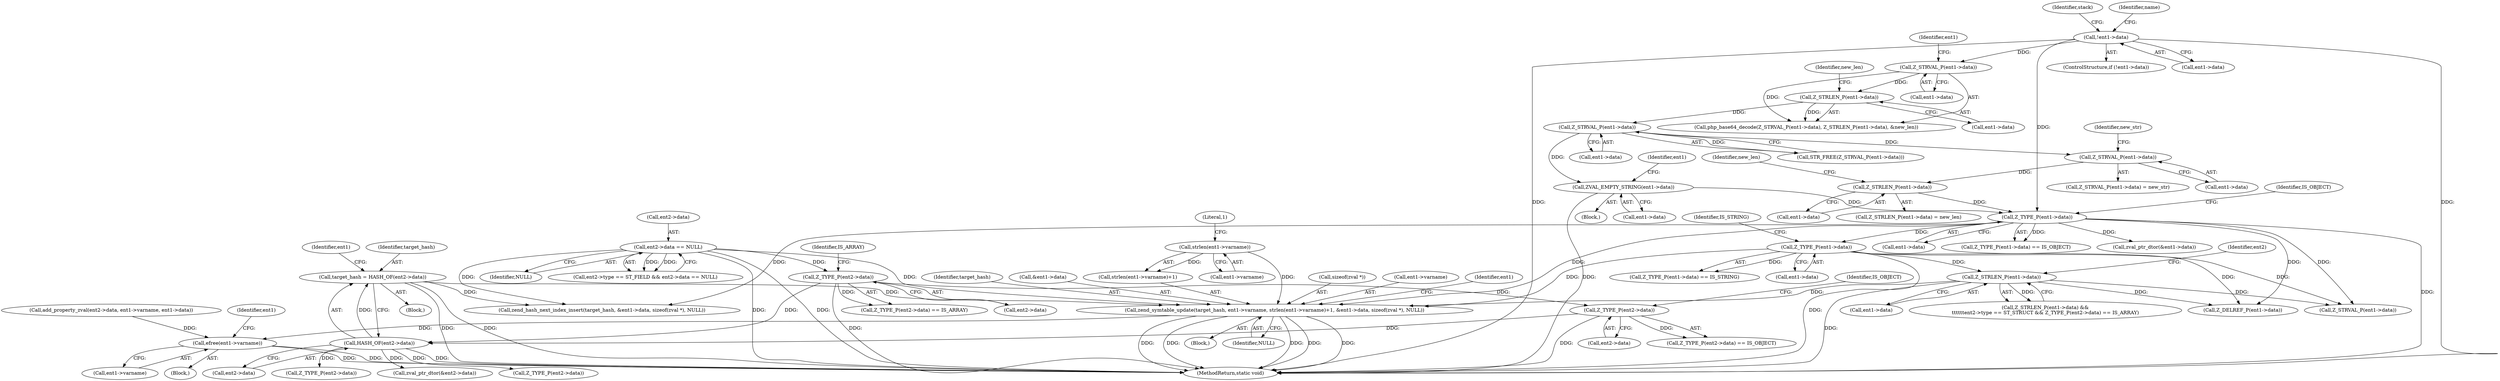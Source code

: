 digraph "0_php-src_a14fdb9746262549bbbb96abb87338bacd147e1b?w=1_0@API" {
"1000504" [label="(Call,zend_symtable_update(target_hash, ent1->varname, strlen(ent1->varname)+1, &ent1->data, sizeof(zval *), NULL))"];
"1000344" [label="(Call,target_hash = HASH_OF(ent2->data))"];
"1000346" [label="(Call,HASH_OF(ent2->data))"];
"1000338" [label="(Call,Z_TYPE_P(ent2->data))"];
"1000332" [label="(Call,Z_TYPE_P(ent2->data))"];
"1000315" [label="(Call,ent2->data == NULL)"];
"1000510" [label="(Call,strlen(ent1->varname))"];
"1000264" [label="(Call,Z_TYPE_P(ent1->data))"];
"1000258" [label="(Call,ZVAL_EMPTY_STRING(ent1->data))"];
"1000237" [label="(Call,Z_STRVAL_P(ent1->data))"];
"1000230" [label="(Call,Z_STRLEN_P(ent1->data))"];
"1000226" [label="(Call,Z_STRVAL_P(ent1->data))"];
"1000186" [label="(Call,!ent1->data)"];
"1000251" [label="(Call,Z_STRLEN_P(ent1->data))"];
"1000245" [label="(Call,Z_STRVAL_P(ent1->data))"];
"1000365" [label="(Call,Z_TYPE_P(ent1->data))"];
"1000371" [label="(Call,Z_STRLEN_P(ent1->data))"];
"1000522" [label="(Call,efree(ent1->varname))"];
"1000347" [label="(Call,ent2->data)"];
"1000238" [label="(Call,ent1->data)"];
"1000372" [label="(Call,ent1->data)"];
"1000227" [label="(Call,ent1->data)"];
"1000316" [label="(Call,ent2->data)"];
"1000265" [label="(Call,ent1->data)"];
"1000250" [label="(Call,Z_STRLEN_P(ent1->data) = new_len)"];
"1000252" [label="(Call,ent1->data)"];
"1000258" [label="(Call,ZVAL_EMPTY_STRING(ent1->data))"];
"1000365" [label="(Call,Z_TYPE_P(ent1->data))"];
"1000339" [label="(Call,ent2->data)"];
"1000504" [label="(Call,zend_symtable_update(target_hash, ent1->varname, strlen(ent1->varname)+1, &ent1->data, sizeof(zval *), NULL))"];
"1000268" [label="(Identifier,IS_OBJECT)"];
"1000466" [label="(Call,Z_TYPE_P(ent2->data))"];
"1000519" [label="(Call,sizeof(zval *))"];
"1000370" [label="(Call,Z_STRLEN_P(ent1->data) &&\n\t\t\t\t\t\tent2->type == ST_STRUCT && Z_TYPE_P(ent2->data) == IS_ARRAY)"];
"1000509" [label="(Call,strlen(ent1->varname)+1)"];
"1000364" [label="(Call,Z_TYPE_P(ent1->data) == IS_STRING)"];
"1000332" [label="(Call,Z_TYPE_P(ent2->data))"];
"1000232" [label="(Identifier,ent1)"];
"1000538" [label="(Identifier,ent1)"];
"1000506" [label="(Call,ent1->varname)"];
"1000448" [label="(Call,zval_ptr_dtor(&ent2->data))"];
"1000342" [label="(Identifier,IS_OBJECT)"];
"1000393" [label="(Call,Z_STRVAL_P(ent1->data))"];
"1000231" [label="(Call,ent1->data)"];
"1000194" [label="(Identifier,stack)"];
"1000510" [label="(Call,strlen(ent1->varname))"];
"1000266" [label="(Identifier,ent1)"];
"1000257" [label="(Block,)"];
"1000264" [label="(Call,Z_TYPE_P(ent1->data))"];
"1000528" [label="(Call,zend_hash_next_index_insert(target_hash, &ent1->data, sizeof(zval *), NULL))"];
"1000186" [label="(Call,!ent1->data)"];
"1000343" [label="(Block,)"];
"1000336" [label="(Identifier,IS_ARRAY)"];
"1000371" [label="(Call,Z_STRLEN_P(ent1->data))"];
"1000245" [label="(Call,Z_STRVAL_P(ent1->data))"];
"1000255" [label="(Identifier,new_len)"];
"1000185" [label="(ControlStructure,if (!ent1->data))"];
"1000521" [label="(Identifier,NULL)"];
"1000331" [label="(Call,Z_TYPE_P(ent2->data) == IS_ARRAY)"];
"1000249" [label="(Identifier,new_str)"];
"1000523" [label="(Call,ent1->varname)"];
"1000337" [label="(Call,Z_TYPE_P(ent2->data) == IS_OBJECT)"];
"1000503" [label="(Block,)"];
"1000378" [label="(Identifier,ent2)"];
"1000484" [label="(Call,Z_DELREF_P(ent1->data))"];
"1000522" [label="(Call,efree(ent1->varname))"];
"1000187" [label="(Call,ent1->data)"];
"1000586" [label="(MethodReturn,static void)"];
"1000345" [label="(Identifier,target_hash)"];
"1000338" [label="(Call,Z_TYPE_P(ent2->data))"];
"1000319" [label="(Identifier,NULL)"];
"1000263" [label="(Call,Z_TYPE_P(ent1->data) == IS_OBJECT)"];
"1000352" [label="(Identifier,ent1)"];
"1000524" [label="(Identifier,ent1)"];
"1000511" [label="(Call,ent1->varname)"];
"1000366" [label="(Call,ent1->data)"];
"1000333" [label="(Call,ent2->data)"];
"1000354" [label="(Block,)"];
"1000259" [label="(Call,ent1->data)"];
"1000237" [label="(Call,Z_STRVAL_P(ent1->data))"];
"1000346" [label="(Call,HASH_OF(ent2->data))"];
"1000225" [label="(Call,php_base64_decode(Z_STRVAL_P(ent1->data), Z_STRLEN_P(ent1->data), &new_len))"];
"1000315" [label="(Call,ent2->data == NULL)"];
"1000226" [label="(Call,Z_STRVAL_P(ent1->data))"];
"1000344" [label="(Call,target_hash = HASH_OF(ent2->data))"];
"1000321" [label="(Call,zval_ptr_dtor(&ent1->data))"];
"1000230" [label="(Call,Z_STRLEN_P(ent1->data))"];
"1000505" [label="(Identifier,target_hash)"];
"1000236" [label="(Call,STR_FREE(Z_STRVAL_P(ent1->data)))"];
"1000215" [label="(Identifier,name)"];
"1000515" [label="(Call,&ent1->data)"];
"1000246" [label="(Call,ent1->data)"];
"1000382" [label="(Call,Z_TYPE_P(ent2->data))"];
"1000244" [label="(Call,Z_STRVAL_P(ent1->data) = new_str)"];
"1000251" [label="(Call,Z_STRLEN_P(ent1->data))"];
"1000235" [label="(Identifier,new_len)"];
"1000369" [label="(Identifier,IS_STRING)"];
"1000514" [label="(Literal,1)"];
"1000309" [label="(Call,ent2->type == ST_FIELD && ent2->data == NULL)"];
"1000488" [label="(Call,add_property_zval(ent2->data, ent1->varname, ent1->data))"];
"1000504" -> "1000503"  [label="AST: "];
"1000504" -> "1000521"  [label="CFG: "];
"1000505" -> "1000504"  [label="AST: "];
"1000506" -> "1000504"  [label="AST: "];
"1000509" -> "1000504"  [label="AST: "];
"1000515" -> "1000504"  [label="AST: "];
"1000519" -> "1000504"  [label="AST: "];
"1000521" -> "1000504"  [label="AST: "];
"1000524" -> "1000504"  [label="CFG: "];
"1000504" -> "1000586"  [label="DDG: "];
"1000504" -> "1000586"  [label="DDG: "];
"1000504" -> "1000586"  [label="DDG: "];
"1000504" -> "1000586"  [label="DDG: "];
"1000504" -> "1000586"  [label="DDG: "];
"1000344" -> "1000504"  [label="DDG: "];
"1000510" -> "1000504"  [label="DDG: "];
"1000264" -> "1000504"  [label="DDG: "];
"1000365" -> "1000504"  [label="DDG: "];
"1000371" -> "1000504"  [label="DDG: "];
"1000315" -> "1000504"  [label="DDG: "];
"1000504" -> "1000522"  [label="DDG: "];
"1000344" -> "1000343"  [label="AST: "];
"1000344" -> "1000346"  [label="CFG: "];
"1000345" -> "1000344"  [label="AST: "];
"1000346" -> "1000344"  [label="AST: "];
"1000352" -> "1000344"  [label="CFG: "];
"1000344" -> "1000586"  [label="DDG: "];
"1000344" -> "1000586"  [label="DDG: "];
"1000346" -> "1000344"  [label="DDG: "];
"1000344" -> "1000528"  [label="DDG: "];
"1000346" -> "1000347"  [label="CFG: "];
"1000347" -> "1000346"  [label="AST: "];
"1000346" -> "1000586"  [label="DDG: "];
"1000338" -> "1000346"  [label="DDG: "];
"1000332" -> "1000346"  [label="DDG: "];
"1000346" -> "1000382"  [label="DDG: "];
"1000346" -> "1000448"  [label="DDG: "];
"1000346" -> "1000466"  [label="DDG: "];
"1000338" -> "1000337"  [label="AST: "];
"1000338" -> "1000339"  [label="CFG: "];
"1000339" -> "1000338"  [label="AST: "];
"1000342" -> "1000338"  [label="CFG: "];
"1000338" -> "1000586"  [label="DDG: "];
"1000338" -> "1000337"  [label="DDG: "];
"1000332" -> "1000338"  [label="DDG: "];
"1000332" -> "1000331"  [label="AST: "];
"1000332" -> "1000333"  [label="CFG: "];
"1000333" -> "1000332"  [label="AST: "];
"1000336" -> "1000332"  [label="CFG: "];
"1000332" -> "1000586"  [label="DDG: "];
"1000332" -> "1000331"  [label="DDG: "];
"1000315" -> "1000332"  [label="DDG: "];
"1000315" -> "1000309"  [label="AST: "];
"1000315" -> "1000319"  [label="CFG: "];
"1000316" -> "1000315"  [label="AST: "];
"1000319" -> "1000315"  [label="AST: "];
"1000309" -> "1000315"  [label="CFG: "];
"1000315" -> "1000586"  [label="DDG: "];
"1000315" -> "1000586"  [label="DDG: "];
"1000315" -> "1000309"  [label="DDG: "];
"1000315" -> "1000309"  [label="DDG: "];
"1000315" -> "1000528"  [label="DDG: "];
"1000510" -> "1000509"  [label="AST: "];
"1000510" -> "1000511"  [label="CFG: "];
"1000511" -> "1000510"  [label="AST: "];
"1000514" -> "1000510"  [label="CFG: "];
"1000510" -> "1000509"  [label="DDG: "];
"1000264" -> "1000263"  [label="AST: "];
"1000264" -> "1000265"  [label="CFG: "];
"1000265" -> "1000264"  [label="AST: "];
"1000268" -> "1000264"  [label="CFG: "];
"1000264" -> "1000586"  [label="DDG: "];
"1000264" -> "1000263"  [label="DDG: "];
"1000258" -> "1000264"  [label="DDG: "];
"1000186" -> "1000264"  [label="DDG: "];
"1000251" -> "1000264"  [label="DDG: "];
"1000264" -> "1000321"  [label="DDG: "];
"1000264" -> "1000365"  [label="DDG: "];
"1000264" -> "1000393"  [label="DDG: "];
"1000264" -> "1000484"  [label="DDG: "];
"1000264" -> "1000528"  [label="DDG: "];
"1000258" -> "1000257"  [label="AST: "];
"1000258" -> "1000259"  [label="CFG: "];
"1000259" -> "1000258"  [label="AST: "];
"1000266" -> "1000258"  [label="CFG: "];
"1000258" -> "1000586"  [label="DDG: "];
"1000237" -> "1000258"  [label="DDG: "];
"1000237" -> "1000236"  [label="AST: "];
"1000237" -> "1000238"  [label="CFG: "];
"1000238" -> "1000237"  [label="AST: "];
"1000236" -> "1000237"  [label="CFG: "];
"1000237" -> "1000236"  [label="DDG: "];
"1000230" -> "1000237"  [label="DDG: "];
"1000237" -> "1000245"  [label="DDG: "];
"1000230" -> "1000225"  [label="AST: "];
"1000230" -> "1000231"  [label="CFG: "];
"1000231" -> "1000230"  [label="AST: "];
"1000235" -> "1000230"  [label="CFG: "];
"1000230" -> "1000225"  [label="DDG: "];
"1000226" -> "1000230"  [label="DDG: "];
"1000226" -> "1000225"  [label="AST: "];
"1000226" -> "1000227"  [label="CFG: "];
"1000227" -> "1000226"  [label="AST: "];
"1000232" -> "1000226"  [label="CFG: "];
"1000226" -> "1000225"  [label="DDG: "];
"1000186" -> "1000226"  [label="DDG: "];
"1000186" -> "1000185"  [label="AST: "];
"1000186" -> "1000187"  [label="CFG: "];
"1000187" -> "1000186"  [label="AST: "];
"1000194" -> "1000186"  [label="CFG: "];
"1000215" -> "1000186"  [label="CFG: "];
"1000186" -> "1000586"  [label="DDG: "];
"1000186" -> "1000586"  [label="DDG: "];
"1000251" -> "1000250"  [label="AST: "];
"1000251" -> "1000252"  [label="CFG: "];
"1000252" -> "1000251"  [label="AST: "];
"1000255" -> "1000251"  [label="CFG: "];
"1000245" -> "1000251"  [label="DDG: "];
"1000245" -> "1000244"  [label="AST: "];
"1000245" -> "1000246"  [label="CFG: "];
"1000246" -> "1000245"  [label="AST: "];
"1000249" -> "1000245"  [label="CFG: "];
"1000365" -> "1000364"  [label="AST: "];
"1000365" -> "1000366"  [label="CFG: "];
"1000366" -> "1000365"  [label="AST: "];
"1000369" -> "1000365"  [label="CFG: "];
"1000365" -> "1000586"  [label="DDG: "];
"1000365" -> "1000364"  [label="DDG: "];
"1000365" -> "1000371"  [label="DDG: "];
"1000365" -> "1000393"  [label="DDG: "];
"1000365" -> "1000484"  [label="DDG: "];
"1000371" -> "1000370"  [label="AST: "];
"1000371" -> "1000372"  [label="CFG: "];
"1000372" -> "1000371"  [label="AST: "];
"1000378" -> "1000371"  [label="CFG: "];
"1000370" -> "1000371"  [label="CFG: "];
"1000371" -> "1000586"  [label="DDG: "];
"1000371" -> "1000370"  [label="DDG: "];
"1000371" -> "1000393"  [label="DDG: "];
"1000371" -> "1000484"  [label="DDG: "];
"1000522" -> "1000354"  [label="AST: "];
"1000522" -> "1000523"  [label="CFG: "];
"1000523" -> "1000522"  [label="AST: "];
"1000538" -> "1000522"  [label="CFG: "];
"1000522" -> "1000586"  [label="DDG: "];
"1000522" -> "1000586"  [label="DDG: "];
"1000488" -> "1000522"  [label="DDG: "];
}

